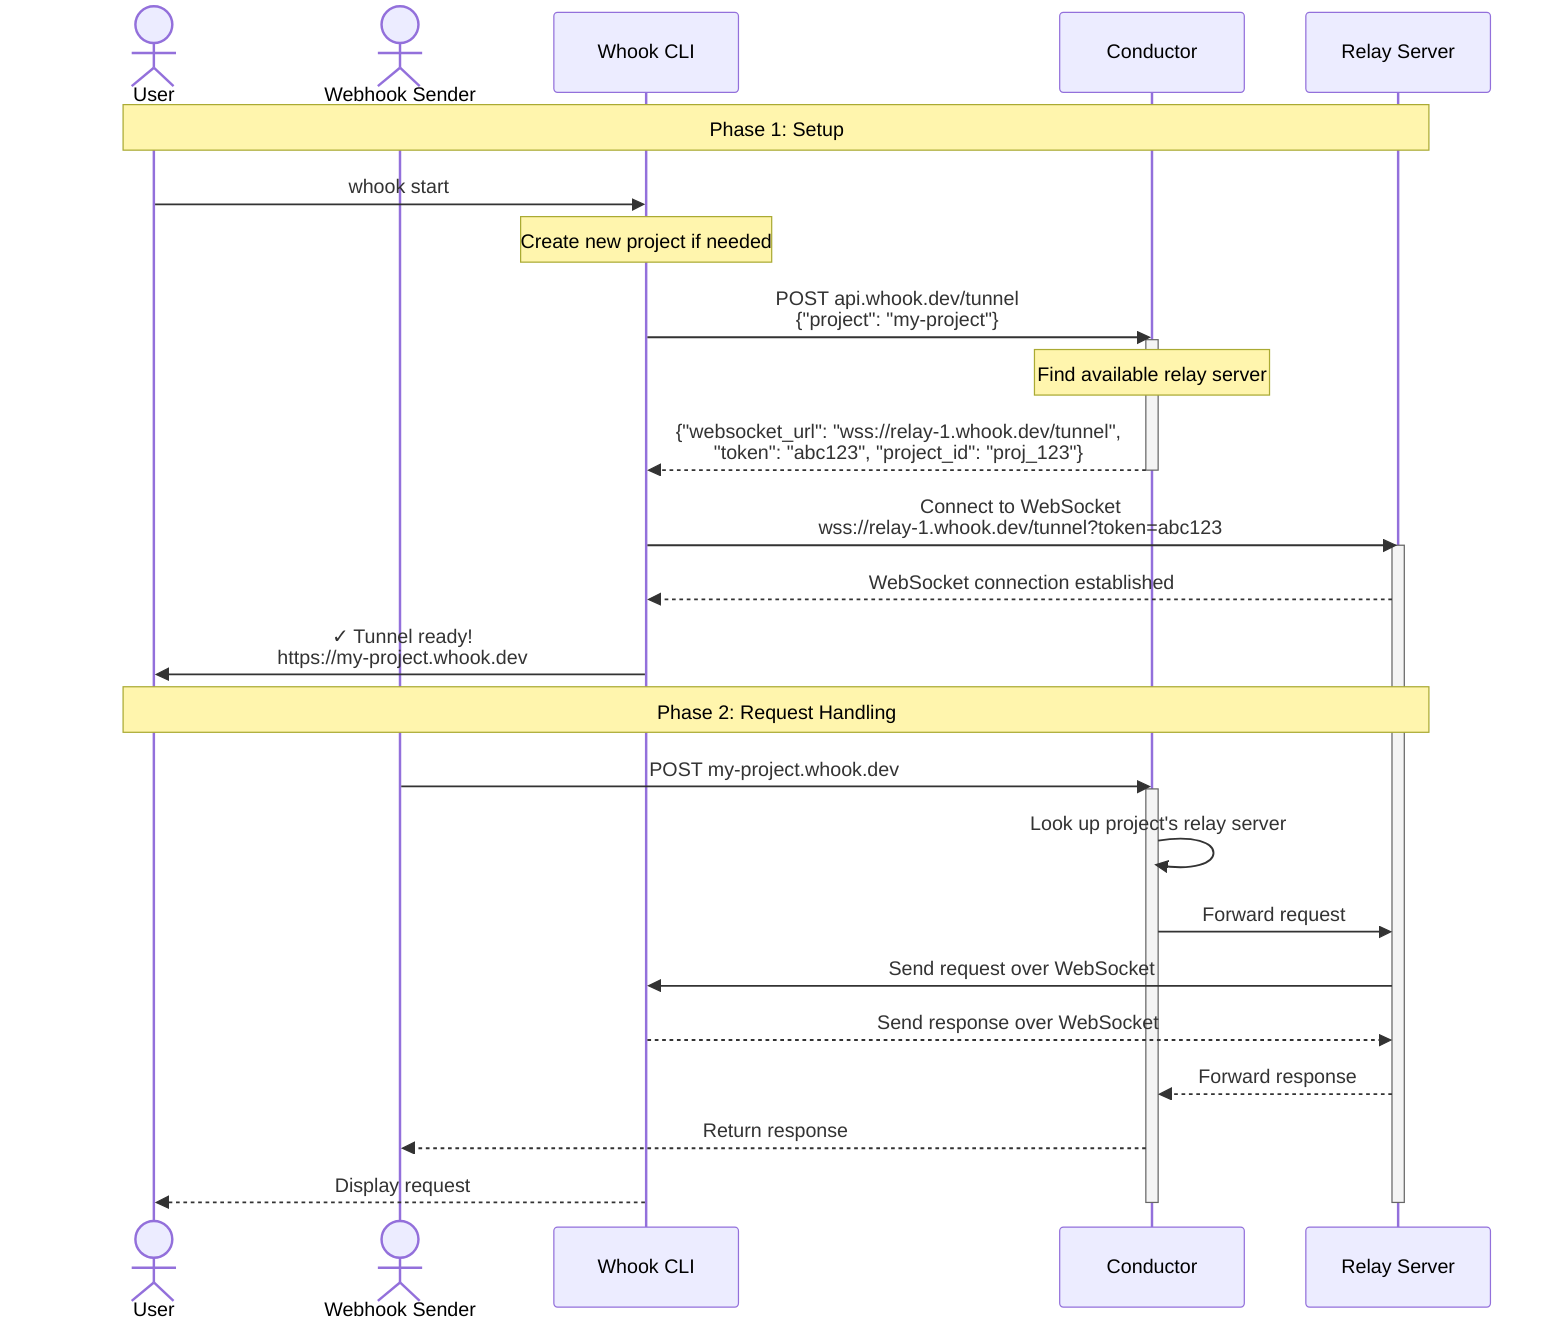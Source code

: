 sequenceDiagram
    actor U as User
    actor C as Webhook Sender
    participant CLI as Whook CLI
    participant Con as Conductor
    participant R as Relay Server

    Note over U,R: Phase 1: Setup

    U->>CLI: whook start
    Note over CLI: Create new project if needed


    CLI->>Con: POST api.whook.dev/tunnel<br/>{"project": "my-project"}
    activate Con
    Note over Con: Find available relay server
    Con-->>CLI: {"websocket_url": "wss://relay-1.whook.dev/tunnel",<br/>"token": "abc123", "project_id": "proj_123"}
    deactivate Con

    CLI->>R: Connect to WebSocket<br/>wss://relay-1.whook.dev/tunnel?token=abc123
    activate R
    R-->>CLI: WebSocket connection established

    CLI->>U: ✓ Tunnel ready!<br/>https://my-project.whook.dev

    Note over U,R: Phase 2: Request Handling

    C->>Con: POST my-project.whook.dev
    activate Con
    Con->>Con: Look up project's relay server
    Con->>R: Forward request
    R->>CLI: Send request over WebSocket

    CLI-->>R: Send response over WebSocket
    R-->>Con: Forward response
    Con-->>C: Return response
    CLI-->>U: Display request
    deactivate Con
    deactivate R